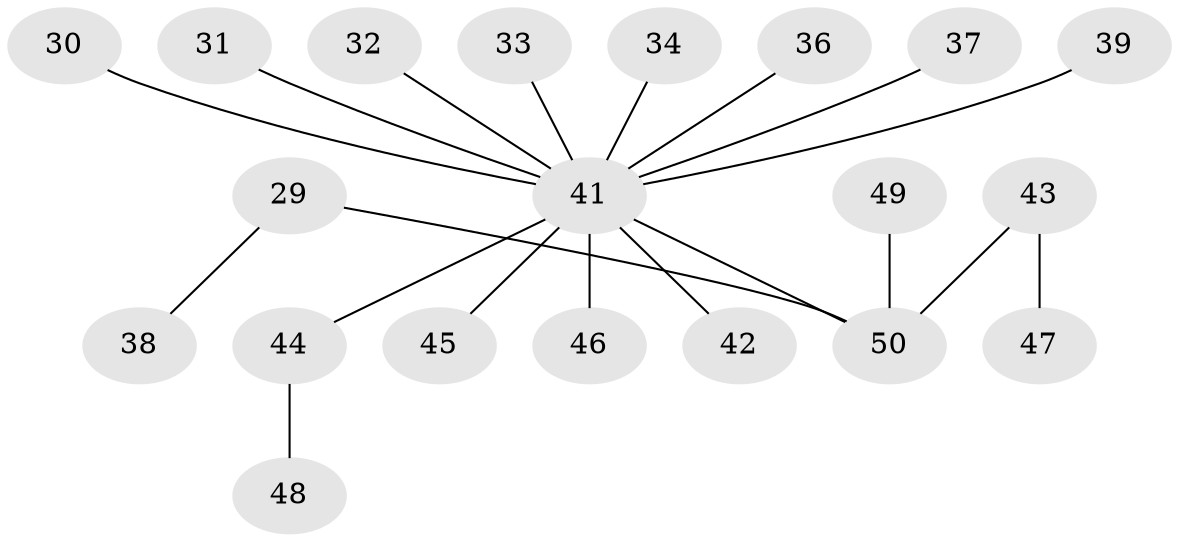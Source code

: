 // original degree distribution, {3: 0.1, 2: 0.3, 4: 0.06, 6: 0.04, 5: 0.02, 1: 0.48}
// Generated by graph-tools (version 1.1) at 2025/56/03/04/25 21:56:07]
// undirected, 20 vertices, 19 edges
graph export_dot {
graph [start="1"]
  node [color=gray90,style=filled];
  29 [super="+20"];
  30;
  31;
  32;
  33;
  34;
  36;
  37;
  38;
  39;
  41 [super="+6+21+19+7+9+11+40+12+13+23+25+26+35"];
  42;
  43;
  44;
  45;
  46;
  47;
  48;
  49 [super="+27"];
  50 [super="+28"];
  29 -- 38;
  29 -- 50;
  30 -- 41;
  31 -- 41;
  32 -- 41;
  33 -- 41;
  34 -- 41;
  36 -- 41;
  37 -- 41;
  39 -- 41;
  41 -- 42;
  41 -- 44;
  41 -- 50;
  41 -- 45;
  41 -- 46;
  43 -- 47;
  43 -- 50;
  44 -- 48;
  49 -- 50;
}
